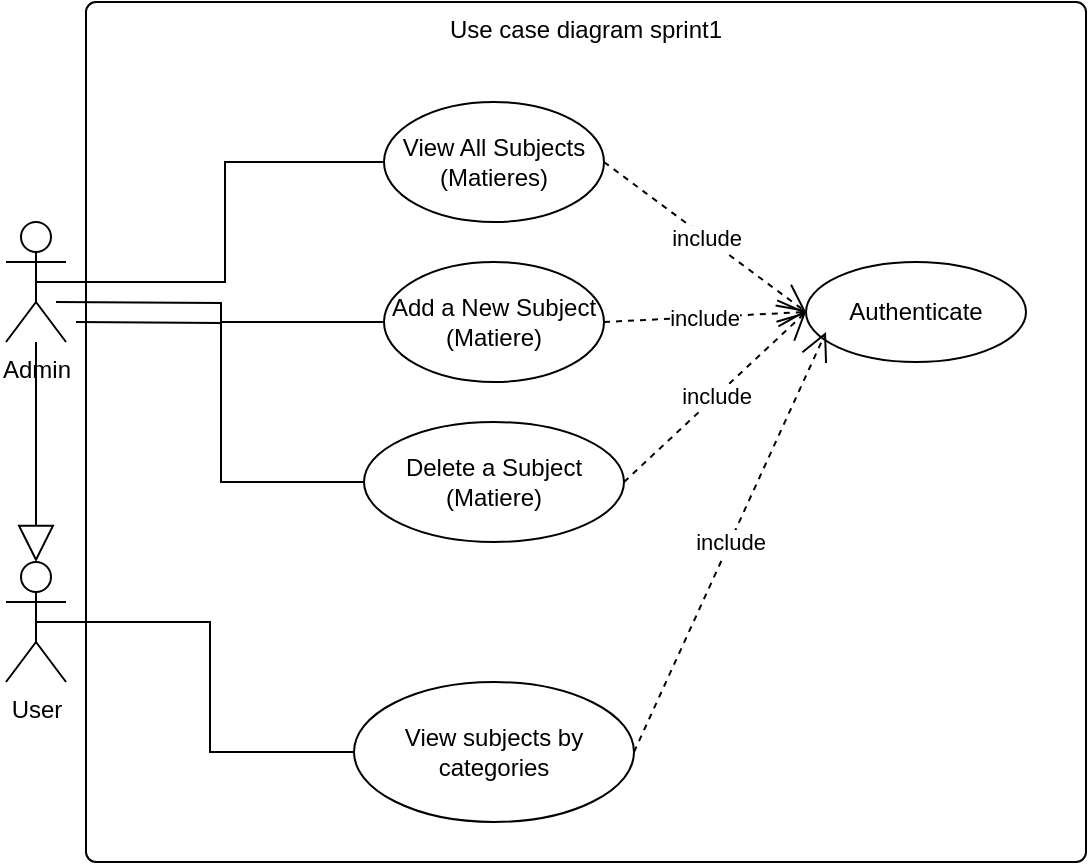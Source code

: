 <mxfile version="24.7.7">
  <diagram name="Page-1" id="8ZmfQkXeLpfdTQfihp56">
    <mxGraphModel dx="757" dy="623" grid="1" gridSize="10" guides="1" tooltips="1" connect="1" arrows="1" fold="1" page="1" pageScale="1" pageWidth="827" pageHeight="1169" math="0" shadow="0">
      <root>
        <mxCell id="0" />
        <mxCell id="1" parent="0" />
        <mxCell id="dyLEeCn-V7uKiIt8Ra9h-2" value="Use case diagram sprint1" style="html=1;align=center;verticalAlign=top;rounded=1;absoluteArcSize=1;arcSize=10;dashed=0;whiteSpace=wrap;" vertex="1" parent="1">
          <mxGeometry x="210" y="170" width="500" height="430" as="geometry" />
        </mxCell>
        <mxCell id="dyLEeCn-V7uKiIt8Ra9h-3" value="Admin" style="shape=umlActor;verticalLabelPosition=bottom;verticalAlign=top;html=1;" vertex="1" parent="1">
          <mxGeometry x="170" y="280" width="30" height="60" as="geometry" />
        </mxCell>
        <mxCell id="dyLEeCn-V7uKiIt8Ra9h-4" value="User" style="shape=umlActor;verticalLabelPosition=bottom;verticalAlign=top;html=1;" vertex="1" parent="1">
          <mxGeometry x="170" y="450" width="30" height="60" as="geometry" />
        </mxCell>
        <mxCell id="dyLEeCn-V7uKiIt8Ra9h-5" value="" style="endArrow=block;endSize=16;endFill=0;html=1;rounded=0;entryX=0.5;entryY=0;entryDx=0;entryDy=0;entryPerimeter=0;" edge="1" parent="1" source="dyLEeCn-V7uKiIt8Ra9h-3" target="dyLEeCn-V7uKiIt8Ra9h-4">
          <mxGeometry width="160" relative="1" as="geometry">
            <mxPoint x="260" y="390" as="sourcePoint" />
            <mxPoint x="185" y="390" as="targetPoint" />
          </mxGeometry>
        </mxCell>
        <mxCell id="dyLEeCn-V7uKiIt8Ra9h-7" value="Add a New Subject (Matiere)" style="ellipse;whiteSpace=wrap;html=1;" vertex="1" parent="1">
          <mxGeometry x="359" y="300" width="110" height="60" as="geometry" />
        </mxCell>
        <mxCell id="dyLEeCn-V7uKiIt8Ra9h-8" value="View All Subjects (Matieres)" style="ellipse;whiteSpace=wrap;html=1;" vertex="1" parent="1">
          <mxGeometry x="359" y="220" width="110" height="60" as="geometry" />
        </mxCell>
        <mxCell id="dyLEeCn-V7uKiIt8Ra9h-9" value="Delete a Subject (Matiere)" style="ellipse;whiteSpace=wrap;html=1;" vertex="1" parent="1">
          <mxGeometry x="349" y="380" width="130" height="60" as="geometry" />
        </mxCell>
        <mxCell id="dyLEeCn-V7uKiIt8Ra9h-10" value="View subjects by categories" style="ellipse;whiteSpace=wrap;html=1;" vertex="1" parent="1">
          <mxGeometry x="344" y="510" width="140" height="70" as="geometry" />
        </mxCell>
        <mxCell id="dyLEeCn-V7uKiIt8Ra9h-11" value="Authenticate" style="ellipse;whiteSpace=wrap;html=1;" vertex="1" parent="1">
          <mxGeometry x="570" y="300" width="110" height="50" as="geometry" />
        </mxCell>
        <mxCell id="dyLEeCn-V7uKiIt8Ra9h-12" value="include" style="endArrow=open;endSize=12;dashed=1;html=1;rounded=0;exitX=1;exitY=0.5;exitDx=0;exitDy=0;entryX=0;entryY=0.5;entryDx=0;entryDy=0;" edge="1" parent="1" source="dyLEeCn-V7uKiIt8Ra9h-8" target="dyLEeCn-V7uKiIt8Ra9h-11">
          <mxGeometry width="160" relative="1" as="geometry">
            <mxPoint x="440" y="350" as="sourcePoint" />
            <mxPoint x="600" y="350" as="targetPoint" />
          </mxGeometry>
        </mxCell>
        <mxCell id="dyLEeCn-V7uKiIt8Ra9h-13" value="include" style="endArrow=open;endSize=12;dashed=1;html=1;rounded=0;exitX=1;exitY=0.5;exitDx=0;exitDy=0;entryX=0;entryY=0.5;entryDx=0;entryDy=0;" edge="1" parent="1" source="dyLEeCn-V7uKiIt8Ra9h-7" target="dyLEeCn-V7uKiIt8Ra9h-11">
          <mxGeometry width="160" relative="1" as="geometry">
            <mxPoint x="479" y="260" as="sourcePoint" />
            <mxPoint x="580" y="335" as="targetPoint" />
          </mxGeometry>
        </mxCell>
        <mxCell id="dyLEeCn-V7uKiIt8Ra9h-14" value="include" style="endArrow=open;endSize=12;dashed=1;html=1;rounded=0;exitX=1;exitY=0.5;exitDx=0;exitDy=0;entryX=0;entryY=0.5;entryDx=0;entryDy=0;" edge="1" parent="1" source="dyLEeCn-V7uKiIt8Ra9h-9" target="dyLEeCn-V7uKiIt8Ra9h-11">
          <mxGeometry width="160" relative="1" as="geometry">
            <mxPoint x="479" y="340" as="sourcePoint" />
            <mxPoint x="580" y="335" as="targetPoint" />
          </mxGeometry>
        </mxCell>
        <mxCell id="dyLEeCn-V7uKiIt8Ra9h-15" value="include" style="endArrow=open;endSize=12;dashed=1;html=1;rounded=0;exitX=1;exitY=0.5;exitDx=0;exitDy=0;entryX=0;entryY=0.5;entryDx=0;entryDy=0;" edge="1" parent="1" source="dyLEeCn-V7uKiIt8Ra9h-10">
          <mxGeometry width="160" relative="1" as="geometry">
            <mxPoint x="489" y="420" as="sourcePoint" />
            <mxPoint x="580" y="335" as="targetPoint" />
          </mxGeometry>
        </mxCell>
        <mxCell id="dyLEeCn-V7uKiIt8Ra9h-16" value="" style="endArrow=none;html=1;edgeStyle=orthogonalEdgeStyle;rounded=0;entryX=0;entryY=0.5;entryDx=0;entryDy=0;exitX=0.5;exitY=0.5;exitDx=0;exitDy=0;exitPerimeter=0;" edge="1" parent="1" source="dyLEeCn-V7uKiIt8Ra9h-3" target="dyLEeCn-V7uKiIt8Ra9h-8">
          <mxGeometry relative="1" as="geometry">
            <mxPoint x="184" y="390" as="sourcePoint" />
            <mxPoint x="344" y="390" as="targetPoint" />
          </mxGeometry>
        </mxCell>
        <mxCell id="dyLEeCn-V7uKiIt8Ra9h-19" value="" style="endArrow=none;html=1;edgeStyle=orthogonalEdgeStyle;rounded=0;entryX=0;entryY=0.5;entryDx=0;entryDy=0;exitX=0.5;exitY=0.5;exitDx=0;exitDy=0;exitPerimeter=0;" edge="1" parent="1" target="dyLEeCn-V7uKiIt8Ra9h-7">
          <mxGeometry relative="1" as="geometry">
            <mxPoint x="195" y="320" as="sourcePoint" />
            <mxPoint x="369" y="260" as="targetPoint" />
          </mxGeometry>
        </mxCell>
        <mxCell id="dyLEeCn-V7uKiIt8Ra9h-20" value="" style="endArrow=none;html=1;edgeStyle=orthogonalEdgeStyle;rounded=0;entryX=0;entryY=0.5;entryDx=0;entryDy=0;exitX=0.5;exitY=0.5;exitDx=0;exitDy=0;exitPerimeter=0;" edge="1" parent="1" target="dyLEeCn-V7uKiIt8Ra9h-9">
          <mxGeometry relative="1" as="geometry">
            <mxPoint x="205" y="330" as="sourcePoint" />
            <mxPoint x="379" y="270" as="targetPoint" />
          </mxGeometry>
        </mxCell>
        <mxCell id="dyLEeCn-V7uKiIt8Ra9h-21" value="" style="endArrow=none;html=1;edgeStyle=orthogonalEdgeStyle;rounded=0;entryX=0;entryY=0.5;entryDx=0;entryDy=0;exitX=0.5;exitY=0.5;exitDx=0;exitDy=0;exitPerimeter=0;" edge="1" parent="1" source="dyLEeCn-V7uKiIt8Ra9h-4" target="dyLEeCn-V7uKiIt8Ra9h-10">
          <mxGeometry relative="1" as="geometry">
            <mxPoint x="215" y="340" as="sourcePoint" />
            <mxPoint x="359" y="420" as="targetPoint" />
          </mxGeometry>
        </mxCell>
      </root>
    </mxGraphModel>
  </diagram>
</mxfile>
